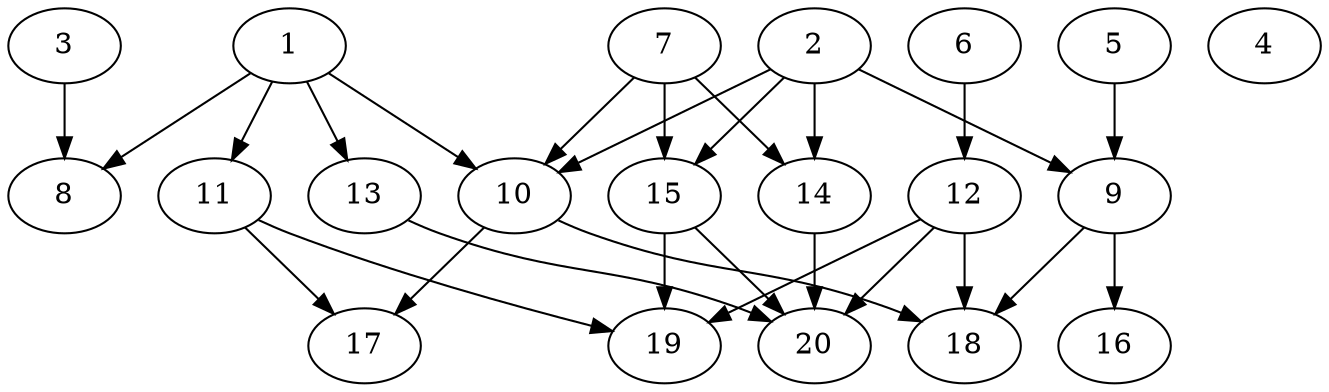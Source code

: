 // DAG automatically generated by daggen at Sat Jul 27 15:39:06 2019
// ./daggen --dot -n 20 --ccr 0.3 --fat 0.8 --regular 0.5 --density 0.4 --mindata 5242880 --maxdata 52428800 
digraph G {
  1 [size="166683307", alpha="0.12", expect_size="50004992"] 
  1 -> 8 [size ="50004992"]
  1 -> 10 [size ="50004992"]
  1 -> 11 [size ="50004992"]
  1 -> 13 [size ="50004992"]
  2 [size="46120960", alpha="0.18", expect_size="13836288"] 
  2 -> 9 [size ="13836288"]
  2 -> 10 [size ="13836288"]
  2 -> 14 [size ="13836288"]
  2 -> 15 [size ="13836288"]
  3 [size="162184533", alpha="0.09", expect_size="48655360"] 
  3 -> 8 [size ="48655360"]
  4 [size="128092160", alpha="0.17", expect_size="38427648"] 
  5 [size="120794453", alpha="0.05", expect_size="36238336"] 
  5 -> 9 [size ="36238336"]
  6 [size="134266880", alpha="0.09", expect_size="40280064"] 
  6 -> 12 [size ="40280064"]
  7 [size="148251307", alpha="0.01", expect_size="44475392"] 
  7 -> 10 [size ="44475392"]
  7 -> 14 [size ="44475392"]
  7 -> 15 [size ="44475392"]
  8 [size="34385920", alpha="0.05", expect_size="10315776"] 
  9 [size="174288213", alpha="0.08", expect_size="52286464"] 
  9 -> 16 [size ="52286464"]
  9 -> 18 [size ="52286464"]
  10 [size="114397867", alpha="0.15", expect_size="34319360"] 
  10 -> 17 [size ="34319360"]
  10 -> 18 [size ="34319360"]
  11 [size="69812907", alpha="0.15", expect_size="20943872"] 
  11 -> 17 [size ="20943872"]
  11 -> 19 [size ="20943872"]
  12 [size="164181333", alpha="0.13", expect_size="49254400"] 
  12 -> 18 [size ="49254400"]
  12 -> 19 [size ="49254400"]
  12 -> 20 [size ="49254400"]
  13 [size="149507413", alpha="0.18", expect_size="44852224"] 
  13 -> 20 [size ="44852224"]
  14 [size="65754453", alpha="0.12", expect_size="19726336"] 
  14 -> 20 [size ="19726336"]
  15 [size="40751787", alpha="0.18", expect_size="12225536"] 
  15 -> 19 [size ="12225536"]
  15 -> 20 [size ="12225536"]
  16 [size="77827413", alpha="0.05", expect_size="23348224"] 
  17 [size="151330133", alpha="0.13", expect_size="45399040"] 
  18 [size="163024213", alpha="0.04", expect_size="48907264"] 
  19 [size="43608747", alpha="0.11", expect_size="13082624"] 
  20 [size="109342720", alpha="0.02", expect_size="32802816"] 
}
